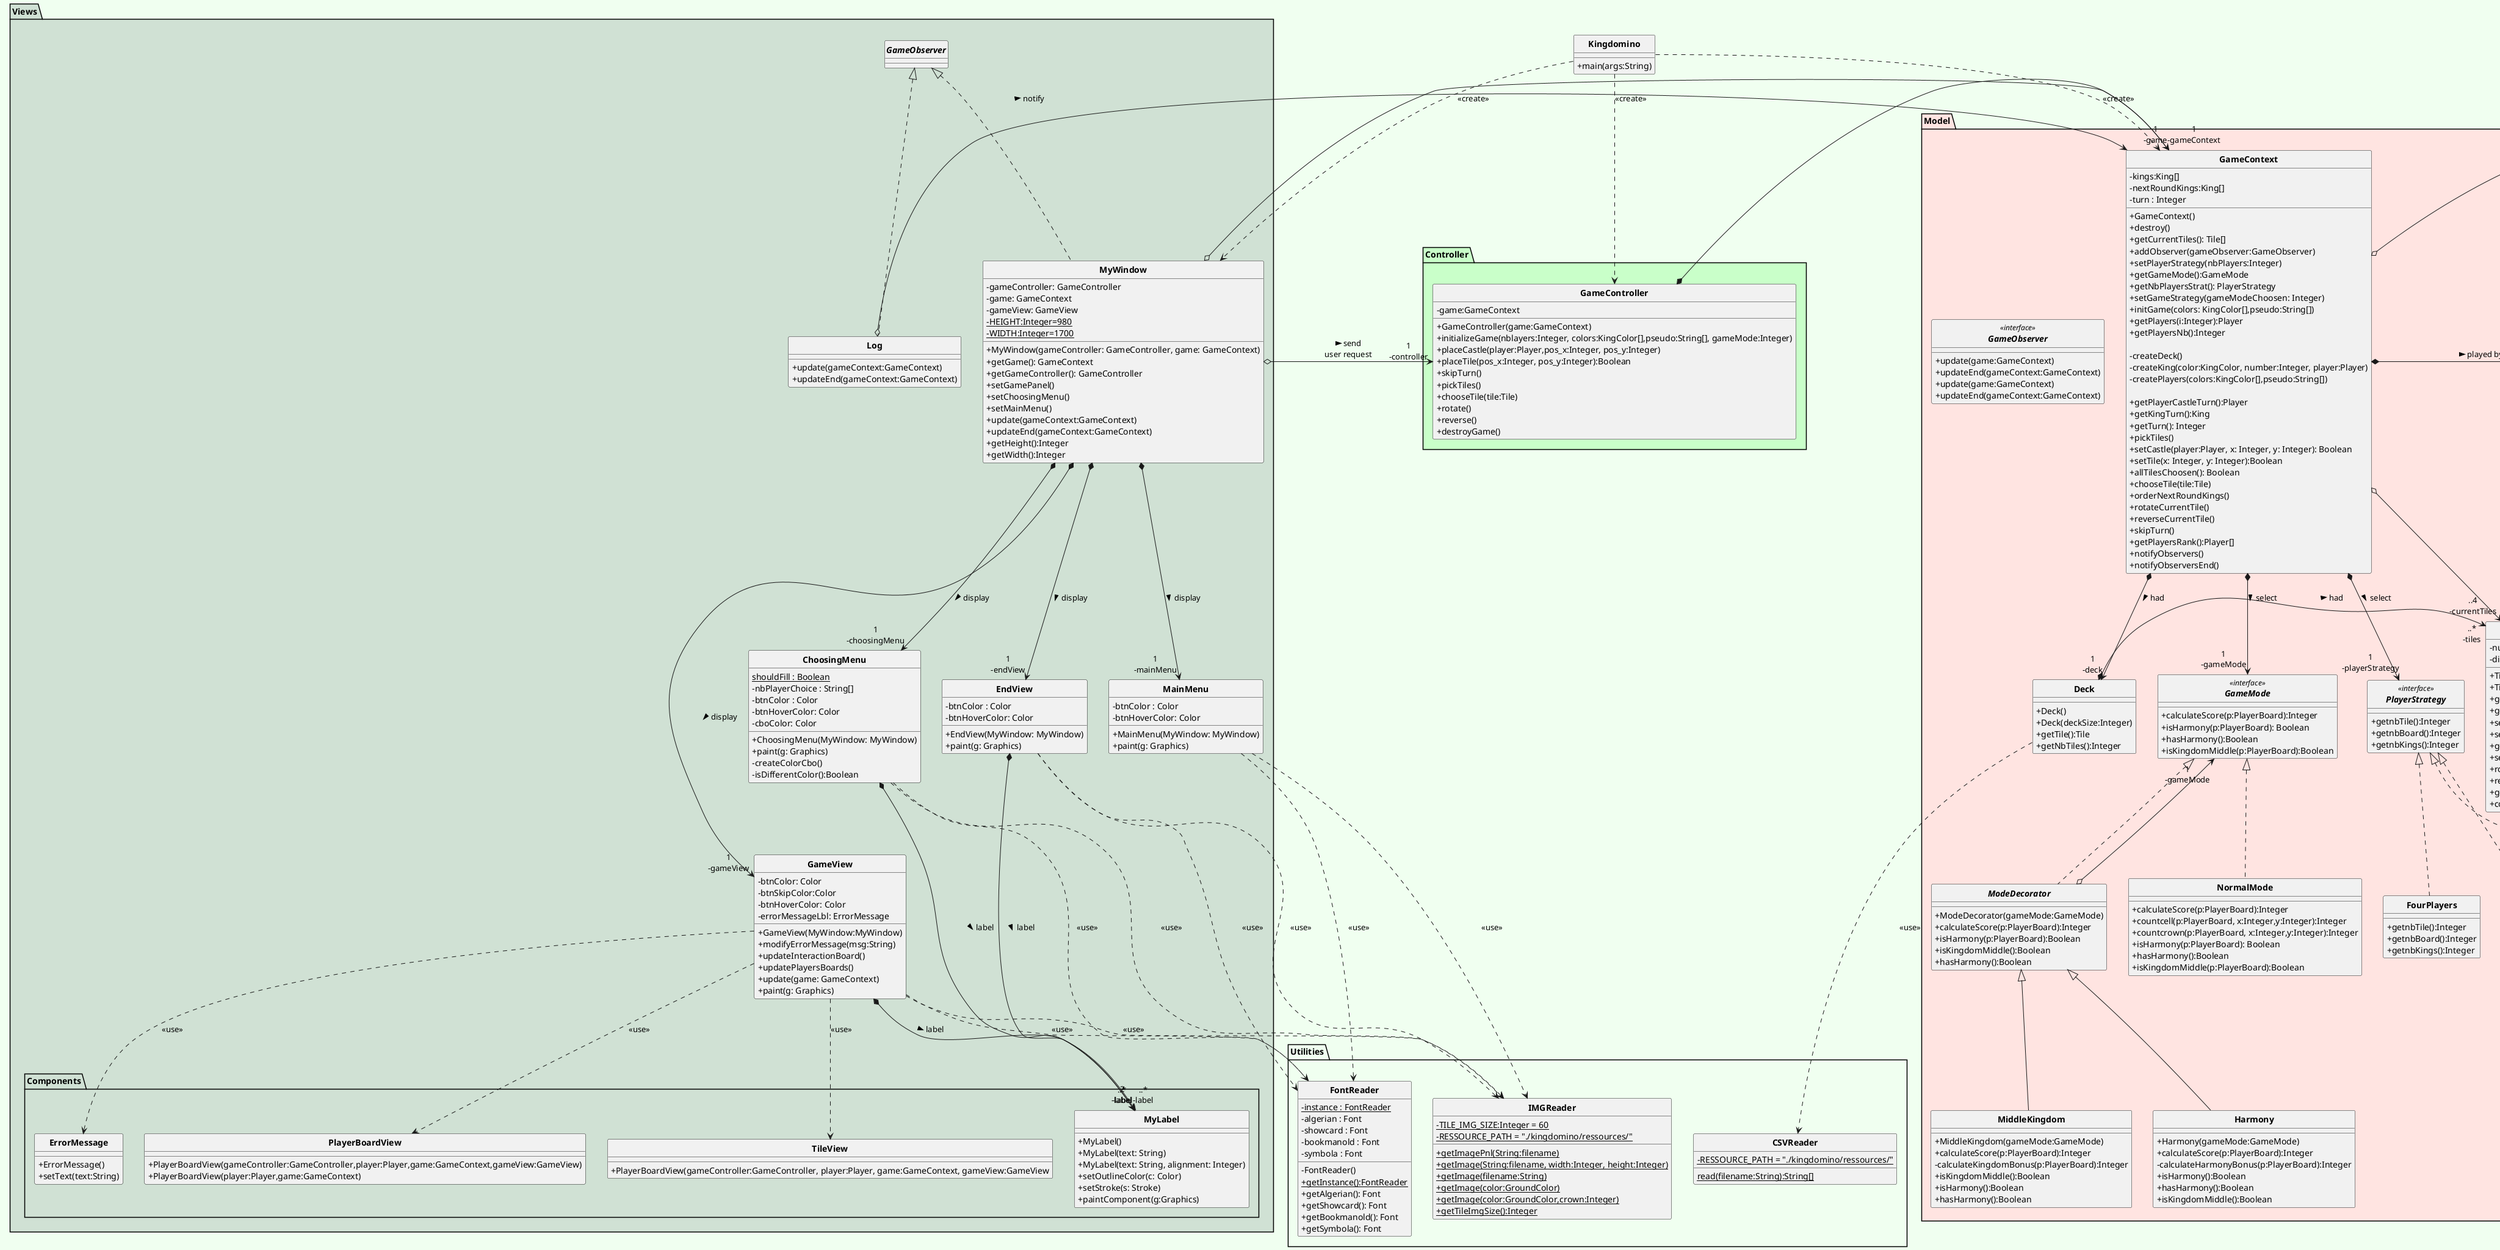 @startuml
'https://plantuml.com/sequence-diagram
'skinparam style strictuml
skinparam style strictuml
skinparam classAttributeIconSize 0
skinparam classFontStyle Bold
hide enum methods
skinparam BackgroundColor HoneyDew

package Controller #technology{

    class GameController{
        -game:GameContext

        +GameController(game:GameContext)
        +initializeGame(nblayers:Integer, colors:KingColor[],pseudo:String[], gameMode:Integer)
        +placeCastle(player:Player,pos_x:Integer, pos_y:Integer)
        +placeTile(pos_x:Integer, pos_y:Integer):Boolean
        +skipTurn()
        +pickTiles()
        +chooseTile(tile:Tile)
        +rotate()
        +reverse()
        +destroyGame()
    }
}
package Model #mistyrose{

    class Castle implements Positionnable{
        +getColor():GroundColor
        +getCrownNumber():Integer
        +isGroundCounted():Boolean
        +isCrownCounted():Boolean
        +setGroundCounted(groundCounted:Boolean)
        +setCrownCounted(crownCounted:Boolean)
    }

    class Deck{

        +Deck()
        +Deck(deckSize:Integer)
        +getTile():Tile
        +getNbTiles():Integer
    }

    enum Direction{
        NORTH
        SOUTH
        EAST
        WEST
    }

    class TwoPlayers implements PlayerStrategy{
        +getnbTile():Integer
        +getnbBoard():Integer
        +getnbKings():Integer
    }

    class ThreePlayers implements PlayerStrategy{
        +getnbTile():Integer
        +getnbBoard():Integer
        +getnbKings():Integer
    }

    class FourPlayers implements PlayerStrategy{
        +getnbTile():Integer
        +getnbBoard():Integer
        +getnbKings():Integer
    }

    class GameContext{
        -kings:King[]
        -nextRoundKings:King[]
        -turn : Integer

        +GameContext()
        +destroy()
        +getCurrentTiles(): Tile[]
        +addObserver(gameObserver:GameObserver)
        +setPlayerStrategy(nbPlayers:Integer)
        +getGameMode():GameMode
        +getNbPlayersStrat(): PlayerStrategy
        +setGameStrategy(gameModeChoosen: Integer)
        +initGame(colors: KingColor[],pseudo:String[])
        +getPlayers(i:Integer):Player
        +getPlayersNb():Integer

        -createDeck()
        -createKing(color:KingColor, number:Integer, player:Player)
        -createPlayers(colors:KingColor[],pseudo:String[])

        +getPlayerCastleTurn():Player
        +getKingTurn():King
        +getTurn(): Integer
        +pickTiles()
        +setCastle(player:Player, x: Integer, y: Integer): Boolean
        +setTile(x: Integer, y: Integer):Boolean
        +allTilesChoosen(): Boolean
        +chooseTile(tile:Tile)
        +orderNextRoundKings()
        +rotateCurrentTile()
        +reverseCurrentTile()
        +skipTurn()
        +getPlayersRank():Player[]
        +notifyObservers()
        +notifyObserversEnd()
    }

    interface GameMode <<interface>>{
        +calculateScore(p:PlayerBoard):Integer
        +isHarmony(p:PlayerBoard): Boolean
        +hasHarmony():Boolean
        +isKingdomMiddle(p:PlayerBoard):Boolean
    }

    interface GameObserver <<interface>>{
        +update(game:GameContext)
        +updateEnd(gameContext:GameContext)
    }

    class Ground implements Positionnable{
        -crownNumber:Integer
        -groundCounted:Boolean
        -crownCounted:Boolean

        +Ground(color:GroundColor, crownNumber:Integer)
        +isGroundCounted():Boolean
        +isCrownCounted():Boolean
        +setCrownCounted(crownNumber:Boolean)
        +setGroundCounted(groundCounted:Boolean)
        +getColor():GroundColor
        +getCrownNumber:Integer
    }

    enum GroundColor{
        -GREY
        -BLUE
        -DARKGREEN
        -BLACK
        -BROWN
        -YELLOW
        -LIGHTGREEN
        +{static}+getColor(String:color):GroundColor
    }

    interface GameObserver <<interface>>{
         +update(game:GameContext)
         +updateEnd(gameContext:GameContext)
    }

    class Harmony extends ModeDecorator{
        +Harmony(gameMode:GameMode)
        +calculateScore(p:PlayerBoard):Integer
        -calculateHarmonyBonus(p:PlayerBoard):Integer
        +isHarmony():Boolean
        +hasHarmony():Boolean
        +isKingdomMiddle():Boolean
    }

    class King{
        -player:Player
        -choosenTile:Tile[]

        +King(color:KingColor, player:Player)
        +getColor():KingColor
        +setChoosenTile(tile:Tile)
        +removeTile()
        +getTile():Tile
        +getPlayer():Player
    }

    enum KingColor{
        PINK
        BLUE
        GREEN
        YELLOW
    }

    class MiddleKingdom extends ModeDecorator{
        +MiddleKingdom(gameMode:GameMode)
        +calculateScore(p:PlayerBoard):Integer
        -calculateKingdomBonus(p:PlayerBoard):Integer
        +isKingdomMiddle():Boolean
        +isHarmony():Boolean
        +hasHarmony():Boolean
    }

    abstract class ModeDecorator implements GameMode{
        +ModeDecorator(gameMode:GameMode)
        +calculateScore(p:PlayerBoard):Integer
        +isHarmony(p:PlayerBoard):Boolean
        +isKingdomMiddle():Boolean
        +hasHarmony():Boolean
    }

    class NormalMode implements GameMode{
        +calculateScore(p:PlayerBoard):Integer
        +countcell(p:PlayerBoard, x:Integer,y:Integer):Integer
        +countcrown(p:PlayerBoard, x:Integer,y:Integer):Integer
        +isHarmony(p:PlayerBoard): Boolean
        +hasHarmony():Boolean
        +isKingdomMiddle(p:PlayerBoard):Boolean
    }

    class Player{
        -playerName:String

        +Player(color:KingColor,pName:String,board:PlayerBoard)
        +getPlayerColor():KingColor
        +getPlayerName():String
        +getBoard():PlayerBoard
    }

    class PlayerBoard{
        -BOARD_SIZE:Integer=5

        +PlayerBoard()
        +PlayerBoard(castle:Castle)
        +setCastle(x:Integer,y:Integer,castle:Castle):Boolean
        +setTile(x:Integer,y:Integer,dir:Direction,tile:Tile):Boolean
        +getRightXY(x:Integer,y:Integer, dir:Direction):Integer[]
        +isPosable(x:Integer,y:Integer):Boolean
        +isPlayable(tile:Tile):Boolean
        +isSameGround(x:Integer,y:Integer, ground:Ground):Boolean
        +getPositionnable(x:Integer, y:Integer):Positionnable
        +getBOARD_SIZE():Integer
    }

    interface PlayerStrategy <<interface>>{
        +getnbTile():Integer
        +getnbBoard():Integer
        +getnbKings():Integer
    }

    interface Positionnable <<interface>>{
        +getColor():GroundColor
        +getCrownNumber():Integer
        +isGroundCounted():Boolean
        +isCrownCounted():Boolean
        +setGroundCounted(groundCounted:Boolean)
        +setCrownCounted(crownCounted:Boolean)
    }

    ' pas implémenter car on implémente pas les classes propres à Java
    class Tile{
        -number:Integer
        -direction:Direction

        +Tile(number:Integer):Tile
        +Tile(number:Integer,left:Ground, right:Ground):Tile
        +getLeft():Ground
        +getRight():Ground
        +setRight(right:Ground)
        +setLeft(left:Ground)
        +getNumber():Integer
        +setNumber(number:Integer)
        +rotate()
        +reverse()
        +getDirection():Direction
        +compareTo(o:Tile):Integer
    }

}

package Utilities{
    class CSVReader{
        {static} - RESSOURCE_PATH = "./kingdomino/ressources/"
        {static} read(filename:String):String[]
    }

    class FontReader{
        {static} - instance : FontReader
        -algerian : Font
        -showcard : Font
        -bookmanold : Font
        -symbola : Font

        -FontReader()
        {static}+getInstance():FontReader
        +getAlgerian(): Font
        +getShowcard(): Font
        +getBookmanold(): Font
        +getSymbola(): Font
    }

    class IMGReader{
        {static}-TILE_IMG_SIZE:Integer = 60
        {static} - RESSOURCE_PATH = "./kingdomino/ressources/"
        {static}+getImagePnl(String:filename)
        {static}+getImage(String:filename, width:Integer, height:Integer)
        {static}+getImage(filename:String)
        {static}+getImage(color:GroundColor)
        {static}+getImage(color:GroundColor,crown:Integer)
        {static}+getTileImgSize():Integer
    }
}

package Views #D0E1D4{
    package Components{
        class ErrorMessage{
            +ErrorMessage()
            +setText(text:String)
        }

        class MyLabel{
            +MyLabel()
            +MyLabel(text: String)
            +MyLabel(text: String, alignment: Integer)
            +setOutlineColor(c: Color)
            +setStroke(s: Stroke)
            +paintComponent(g:Graphics)
        }

        class PlayerBoardView{
            +PlayerBoardView(gameController:GameController,player:Player,game:GameContext,gameView:GameView)
            +PlayerBoardView(player:Player,game:GameContext)
        }

        class TileView{
            +PlayerBoardView(gameController:GameController, player:Player, game:GameContext, gameView:GameView
        }
    }

    class ChoosingMenu{
         {static}shouldFill : Boolean
         -nbPlayerChoice : String[]
         -btnColor : Color
         -btnHoverColor: Color
         -cboColor: Color

         +ChoosingMenu(MyWindow: MyWindow)
         +paint(g: Graphics)
         -createColorCbo()
         -isDifferentColor():Boolean
    }

    class EndView{
        -btnColor : Color
        -btnHoverColor: Color

        +EndView(MyWindow: MyWindow)
        +paint(g: Graphics)
    }

    class GameView{

        -btnColor: Color
        -btnSkipColor:Color
        -btnHoverColor: Color
        -errorMessageLbl: ErrorMessage

        +GameView(MyWindow:MyWindow)
        +modifyErrorMessage(msg:String)
        +updateInteractionBoard()
        +updatePlayersBoards()
        +update(game: GameContext)
        +paint(g: Graphics)
    }

    class Log implements GameObserver{
        +update(gameContext:GameContext)
        +updateEnd(gameContext:GameContext)
    }

    class MainMenu{
        -btnColor : Color
        -btnHoverColor: Color

        +MainMenu(MyWindow: MyWindow)
        +paint(g: Graphics)
    }
    class MyWindow implements GameObserver{
        -gameController: GameController
        -game: GameContext
        -gameView: GameView
        {static}-HEIGHT:Integer=980
        {static}-WIDTH:Integer=1700

        +MyWindow(gameController: GameController, game: GameContext)
        +getGame(): GameContext
        +getGameController(): GameController
        +setGamePanel()
        +setChoosingMenu()
        +setMainMenu()
        +update(gameContext:GameContext)
        +updateEnd(gameContext:GameContext)
        +getHeight():Integer
        +getWidth():Integer
    }
}

class Kingdomino{
    +main(args:String)
}

'les liaisons
'KingDomino crée le controller la fenetre et le contexte
Kingdomino ..> GameController : <<create>>
Kingdomino ..> MyWindow : <<create>>
Kingdomino .> GameContext : <<create>>

'GameContext est composé
 ' -d'une pile de tuile
GameContext *--> "1\n-deck" Deck : > had
 ' -d'un mode de jeu
GameContext *-->"1\n-gameMode"GameMode : > select
' d'une stratégie
GameContext *--> "1\n-playerStrategy" PlayerStrategy :  > select
'de joueurs
GameContext *-> "2..4\n-players" Player :  > played by
'aggrégation ! Tile
GameContext o--> "..4\n-currentTiles"Tile
'GameContext va avoir besoin de gameobserver
GameContext o->"..n\n-observers" GameObserver : > observes

'GameController est composé de GameContext
GameController *--> "1\n-gameContext" GameContext

'Player est composé d'un plateau de jeu et de roi
Player *-> "1\n-board"PlayerBoard : > had
Player*-->"1..2\n-kings"King : > had

'PlayerBoard contient de positionnable
PlayerBoard o-->"1\n-board"Positionnable: > contains

'Log va notifier GameContext
Log o-> GameContext: > notify

'la pile est composé de tuile
Deck *-> "..*\n-tiles"Tile : > had

'Ground est composé de GroundColor
Ground *-->"1\n-color"GroundColor: > composed

'Tile contient un coté droit et un coté gauche qui sont des grounds
Tile *-> "1-left\n1-right"Ground

'On utilise decorator en fonction de GameMode
ModeDecorator o--> "1\n-gameMode"GameMode

'King est composé d'une couleur
King *---> "1\n-kingcolor" KingColor : > had
'Castle est composé d'une couleur
Castle *--> "1\n-kingcolor" KingColor : > had

'LES VUES MyWindow va afficher les vues suivantes
MyWindow  *--> "1\n-gameView" GameView : > display
MyWindow  *--> "1\n-mainMenu" MainMenu : > display
MyWindow  *--> "1\n-choosingMenu" ChoosingMenu : > display
MyWindow  *--> "1\n-endView" EndView : > display

'MyWindow a besoin du controlleur et du gamecontext
MyWindow o-> "1\n-controller" GameController : > send \nuser request
MyWindow  o-> "1\n-game"GameContext

'les vues utilisent les labels
GameView *->"2\n-label"MyLabel : > label
EndView *->"..*\n-label"MyLabel : > label
ChoosingMenu *---> "..*\n-label" MyLabel : > label

'USES
'PlayerBoard va utiliser les directions
PlayerBoard .> Direction : <<use>>

'Deck va utiliser CSVReader
Deck ...> CSVReader :  <<use>>

EndView ..> IMGReader : <<use>>
GameView ..> IMGReader: <<use>>
ChoosingMenu .> IMGReader : <<use>>
MainMenu .> IMGReader : <<use>>

EndView ..>FontReader :<<use>>
GameView .>FontReader :<<use>>
ChoosingMenu .>FontReader :<<use>>
MainMenu .>FontReader :<<use>>

GameView ..>TileView : <<use>>
GameView ..>PlayerBoardView : <<use>>
GameView ..>ErrorMessage : <<use>>

@enduml